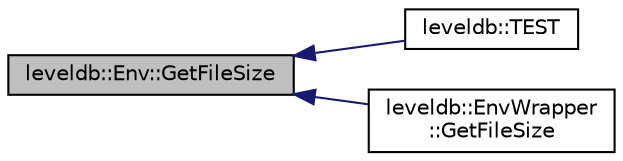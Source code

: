 digraph "leveldb::Env::GetFileSize"
{
  edge [fontname="Helvetica",fontsize="10",labelfontname="Helvetica",labelfontsize="10"];
  node [fontname="Helvetica",fontsize="10",shape=record];
  rankdir="LR";
  Node1 [label="leveldb::Env::GetFileSize",height=0.2,width=0.4,color="black", fillcolor="grey75", style="filled" fontcolor="black"];
  Node1 -> Node2 [dir="back",color="midnightblue",fontsize="10",style="solid"];
  Node2 [label="leveldb::TEST",height=0.2,width=0.4,color="black", fillcolor="white", style="filled",URL="$namespaceleveldb.html#a0bec4396e504d47207110edc4a11f302"];
  Node1 -> Node3 [dir="back",color="midnightblue",fontsize="10",style="solid"];
  Node3 [label="leveldb::EnvWrapper\l::GetFileSize",height=0.2,width=0.4,color="black", fillcolor="white", style="filled",URL="$classleveldb_1_1_env_wrapper.html#af6caee1ccef32332c9f26f97944f2afe"];
}
